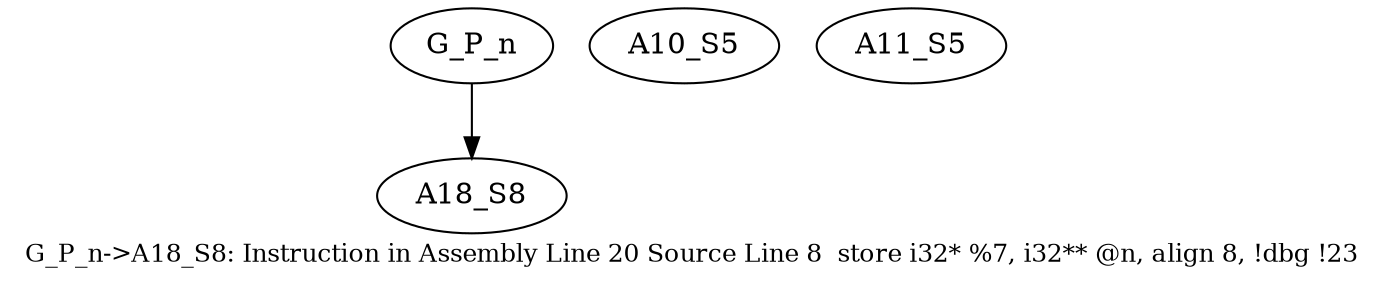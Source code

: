 digraph{
	node [ ]
	edge [ ]
	G_P_n [ ]
	A10_S5 [ ]
	A11_S5 [ ]
	A18_S8 [ ]
	G_P_n -> A18_S8 [ ]
	label = "G_P_n->A18_S8: Instruction in Assembly Line 20 Source Line 8	store i32* %7, i32** @n, align 8, !dbg !23"	fontsize = "12"
}